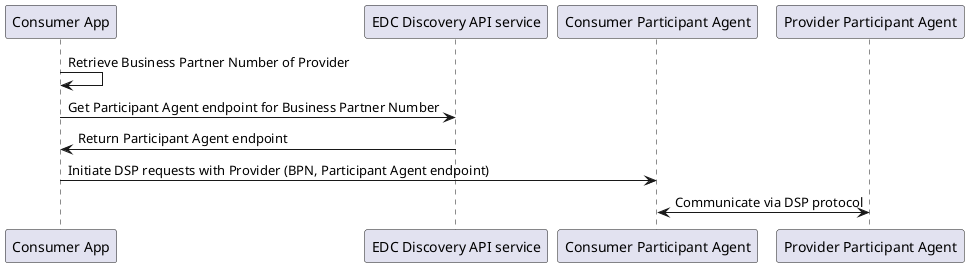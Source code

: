@startuml EDC Discovery API service
"Consumer App" -> "Consumer App" : Retrieve Business Partner Number of Provider
"Consumer App" -> "EDC Discovery API service" : Get Participant Agent endpoint for Business Partner Number
"EDC Discovery API service" -> "Consumer App" : Return Participant Agent endpoint
"Consumer App" -> "Consumer Participant Agent" : Initiate DSP requests with Provider (BPN, Participant Agent endpoint)
"Consumer Participant Agent" <-> "Provider Participant Agent" : Communicate via DSP protocol 
@enduml